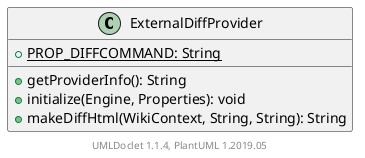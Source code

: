 @startuml

    class ExternalDiffProvider [[ExternalDiffProvider.html]] {
        {static} +PROP_DIFFCOMMAND: String
        +getProviderInfo(): String
        +initialize(Engine, Properties): void
        +makeDiffHtml(WikiContext, String, String): String
    }


    center footer UMLDoclet 1.1.4, PlantUML 1.2019.05
@enduml
